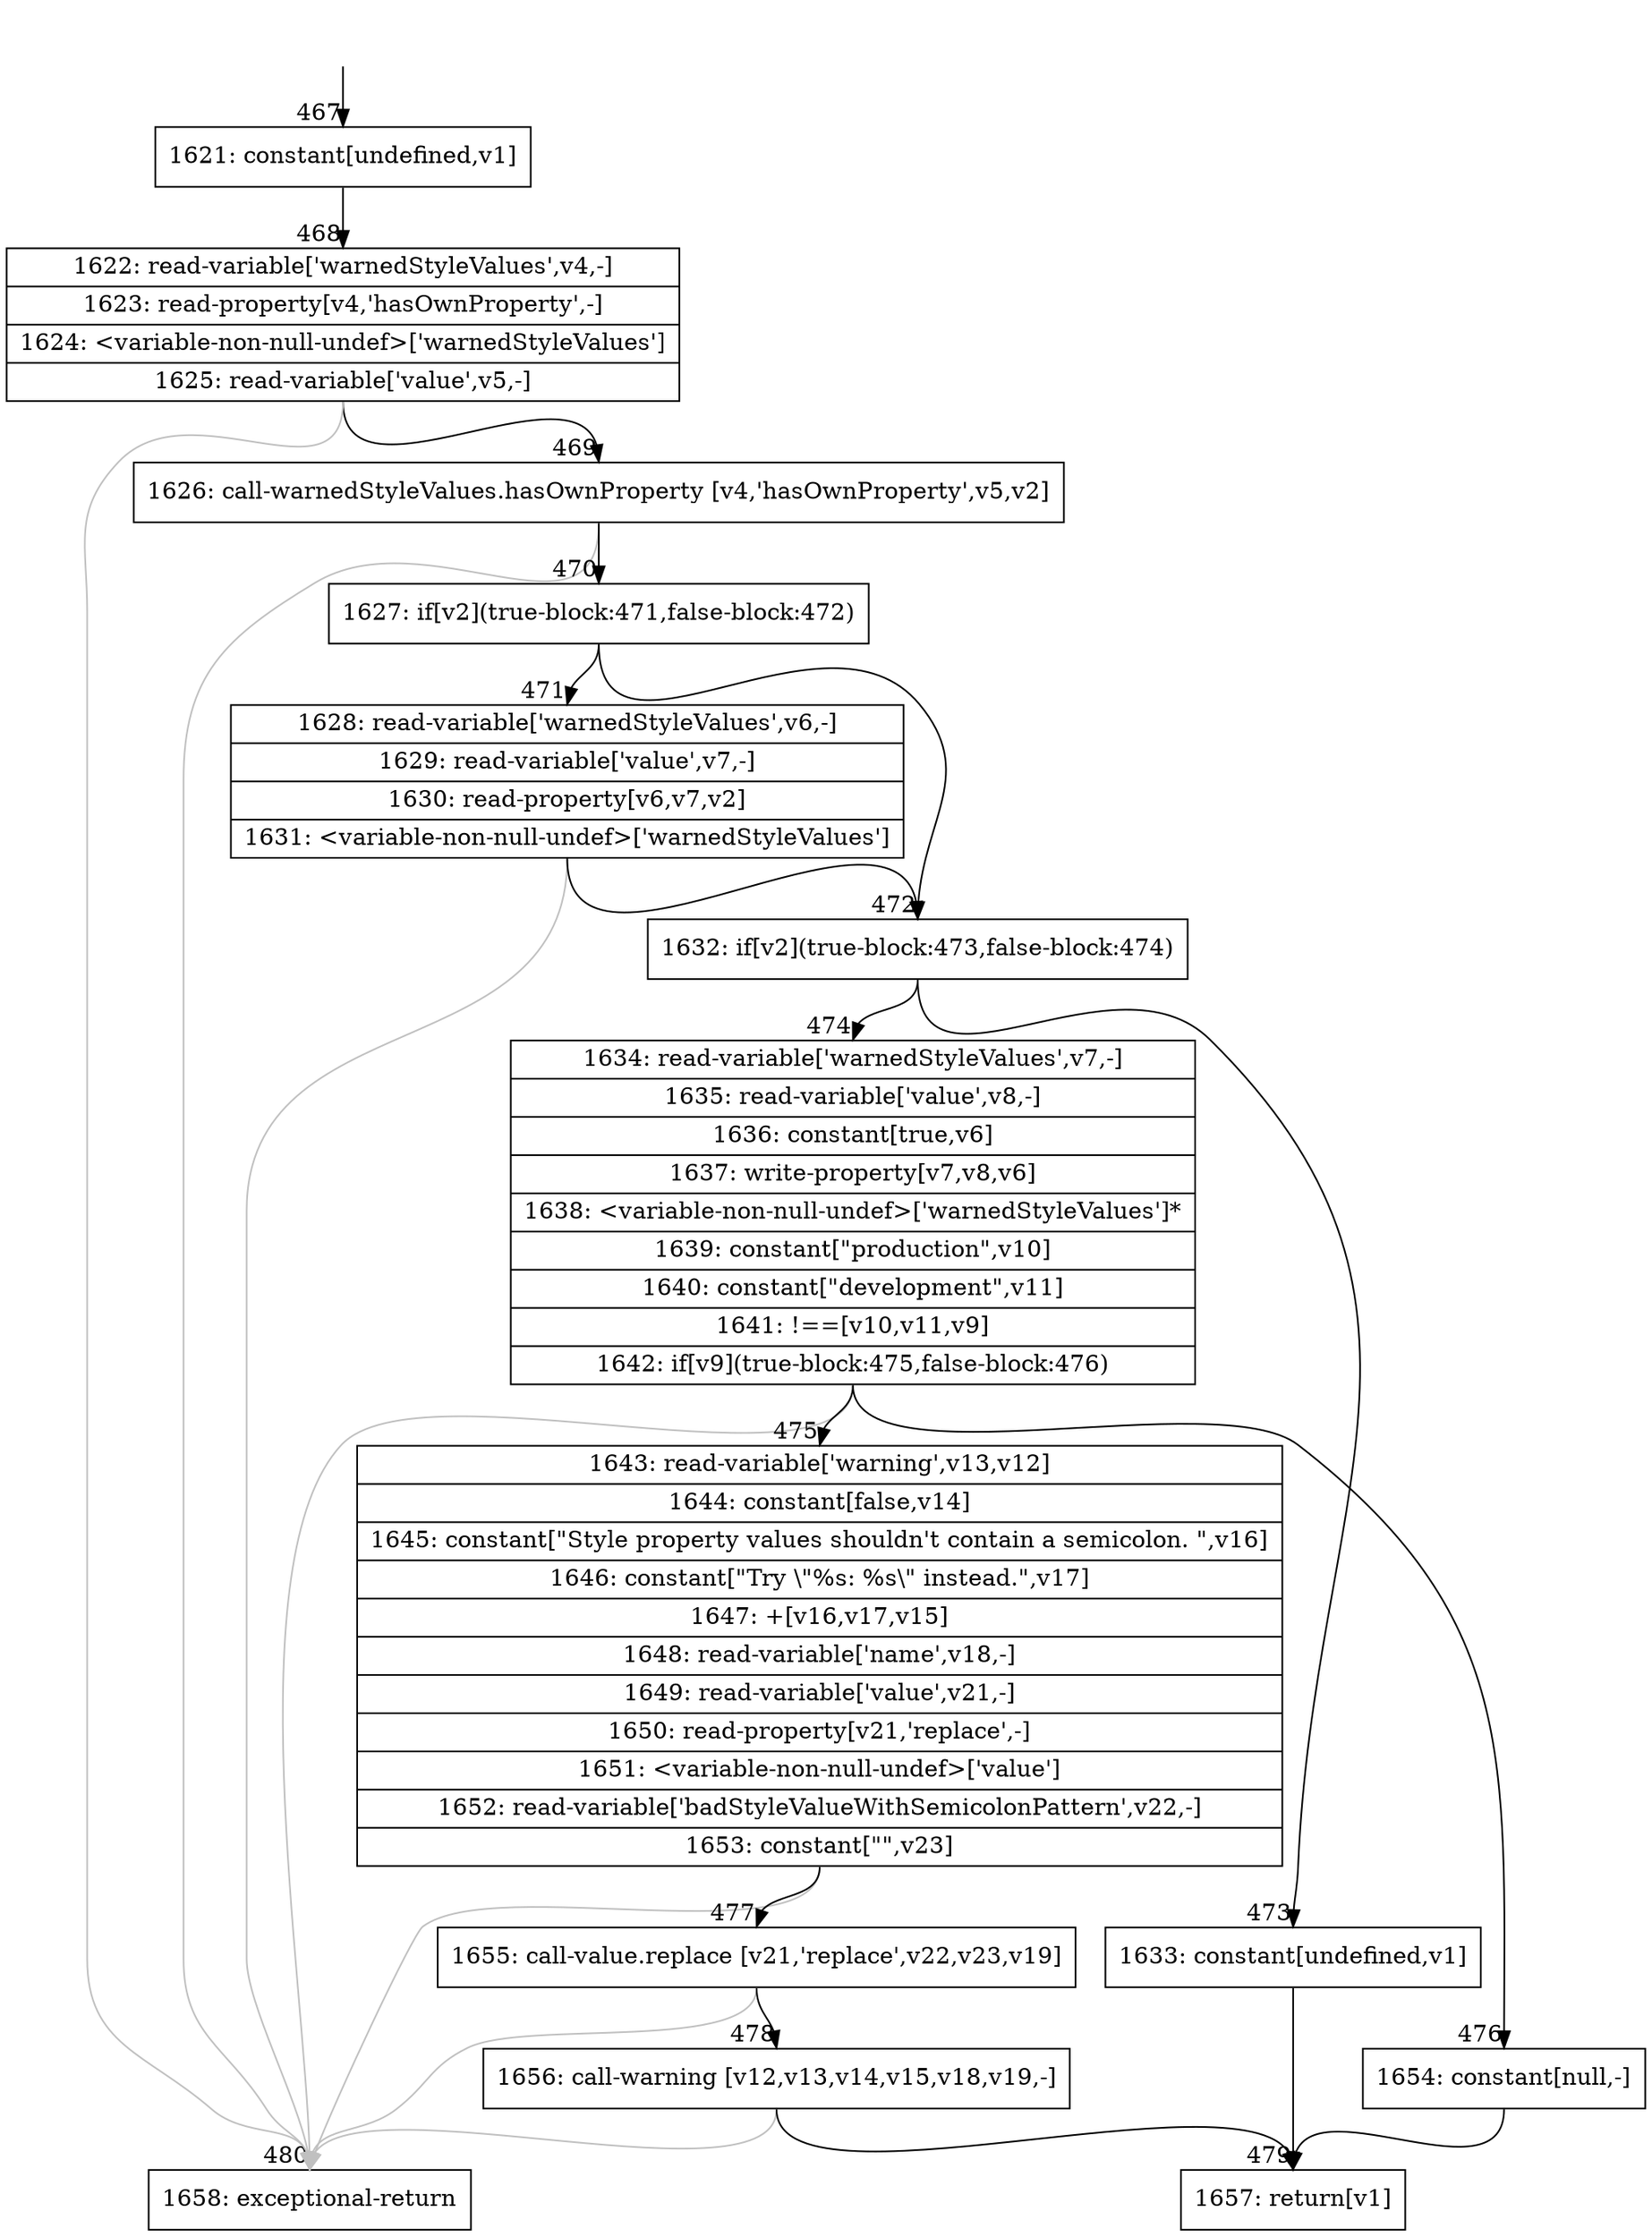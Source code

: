digraph {
rankdir="TD"
BB_entry31[shape=none,label=""];
BB_entry31 -> BB467 [tailport=s, headport=n, headlabel="    467"]
BB467 [shape=record label="{1621: constant[undefined,v1]}" ] 
BB467 -> BB468 [tailport=s, headport=n, headlabel="      468"]
BB468 [shape=record label="{1622: read-variable['warnedStyleValues',v4,-]|1623: read-property[v4,'hasOwnProperty',-]|1624: \<variable-non-null-undef\>['warnedStyleValues']|1625: read-variable['value',v5,-]}" ] 
BB468 -> BB469 [tailport=s, headport=n, headlabel="      469"]
BB468 -> BB480 [tailport=s, headport=n, color=gray, headlabel="      480"]
BB469 [shape=record label="{1626: call-warnedStyleValues.hasOwnProperty [v4,'hasOwnProperty',v5,v2]}" ] 
BB469 -> BB470 [tailport=s, headport=n, headlabel="      470"]
BB469 -> BB480 [tailport=s, headport=n, color=gray]
BB470 [shape=record label="{1627: if[v2](true-block:471,false-block:472)}" ] 
BB470 -> BB472 [tailport=s, headport=n, headlabel="      472"]
BB470 -> BB471 [tailport=s, headport=n, headlabel="      471"]
BB471 [shape=record label="{1628: read-variable['warnedStyleValues',v6,-]|1629: read-variable['value',v7,-]|1630: read-property[v6,v7,v2]|1631: \<variable-non-null-undef\>['warnedStyleValues']}" ] 
BB471 -> BB472 [tailport=s, headport=n]
BB471 -> BB480 [tailport=s, headport=n, color=gray]
BB472 [shape=record label="{1632: if[v2](true-block:473,false-block:474)}" ] 
BB472 -> BB473 [tailport=s, headport=n, headlabel="      473"]
BB472 -> BB474 [tailport=s, headport=n, headlabel="      474"]
BB473 [shape=record label="{1633: constant[undefined,v1]}" ] 
BB473 -> BB479 [tailport=s, headport=n, headlabel="      479"]
BB474 [shape=record label="{1634: read-variable['warnedStyleValues',v7,-]|1635: read-variable['value',v8,-]|1636: constant[true,v6]|1637: write-property[v7,v8,v6]|1638: \<variable-non-null-undef\>['warnedStyleValues']*|1639: constant[\"production\",v10]|1640: constant[\"development\",v11]|1641: !==[v10,v11,v9]|1642: if[v9](true-block:475,false-block:476)}" ] 
BB474 -> BB475 [tailport=s, headport=n, headlabel="      475"]
BB474 -> BB476 [tailport=s, headport=n, headlabel="      476"]
BB474 -> BB480 [tailport=s, headport=n, color=gray]
BB475 [shape=record label="{1643: read-variable['warning',v13,v12]|1644: constant[false,v14]|1645: constant[\"Style property values shouldn't contain a semicolon. \",v16]|1646: constant[\"Try \\\"%s: %s\\\" instead.\",v17]|1647: +[v16,v17,v15]|1648: read-variable['name',v18,-]|1649: read-variable['value',v21,-]|1650: read-property[v21,'replace',-]|1651: \<variable-non-null-undef\>['value']|1652: read-variable['badStyleValueWithSemicolonPattern',v22,-]|1653: constant[\"\",v23]}" ] 
BB475 -> BB477 [tailport=s, headport=n, headlabel="      477"]
BB475 -> BB480 [tailport=s, headport=n, color=gray]
BB476 [shape=record label="{1654: constant[null,-]}" ] 
BB476 -> BB479 [tailport=s, headport=n]
BB477 [shape=record label="{1655: call-value.replace [v21,'replace',v22,v23,v19]}" ] 
BB477 -> BB478 [tailport=s, headport=n, headlabel="      478"]
BB477 -> BB480 [tailport=s, headport=n, color=gray]
BB478 [shape=record label="{1656: call-warning [v12,v13,v14,v15,v18,v19,-]}" ] 
BB478 -> BB479 [tailport=s, headport=n]
BB478 -> BB480 [tailport=s, headport=n, color=gray]
BB479 [shape=record label="{1657: return[v1]}" ] 
BB480 [shape=record label="{1658: exceptional-return}" ] 
//#$~ 887
}
